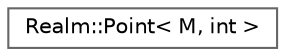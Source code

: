 digraph "Graphical Class Hierarchy"
{
 // LATEX_PDF_SIZE
  bgcolor="transparent";
  edge [fontname=Helvetica,fontsize=10,labelfontname=Helvetica,labelfontsize=10];
  node [fontname=Helvetica,fontsize=10,shape=box,height=0.2,width=0.4];
  rankdir="LR";
  Node0 [id="Node000000",label="Realm::Point\< M, int \>",height=0.2,width=0.4,color="grey40", fillcolor="white", style="filled",URL="$structRealm_1_1Point.html",tooltip=" "];
}
